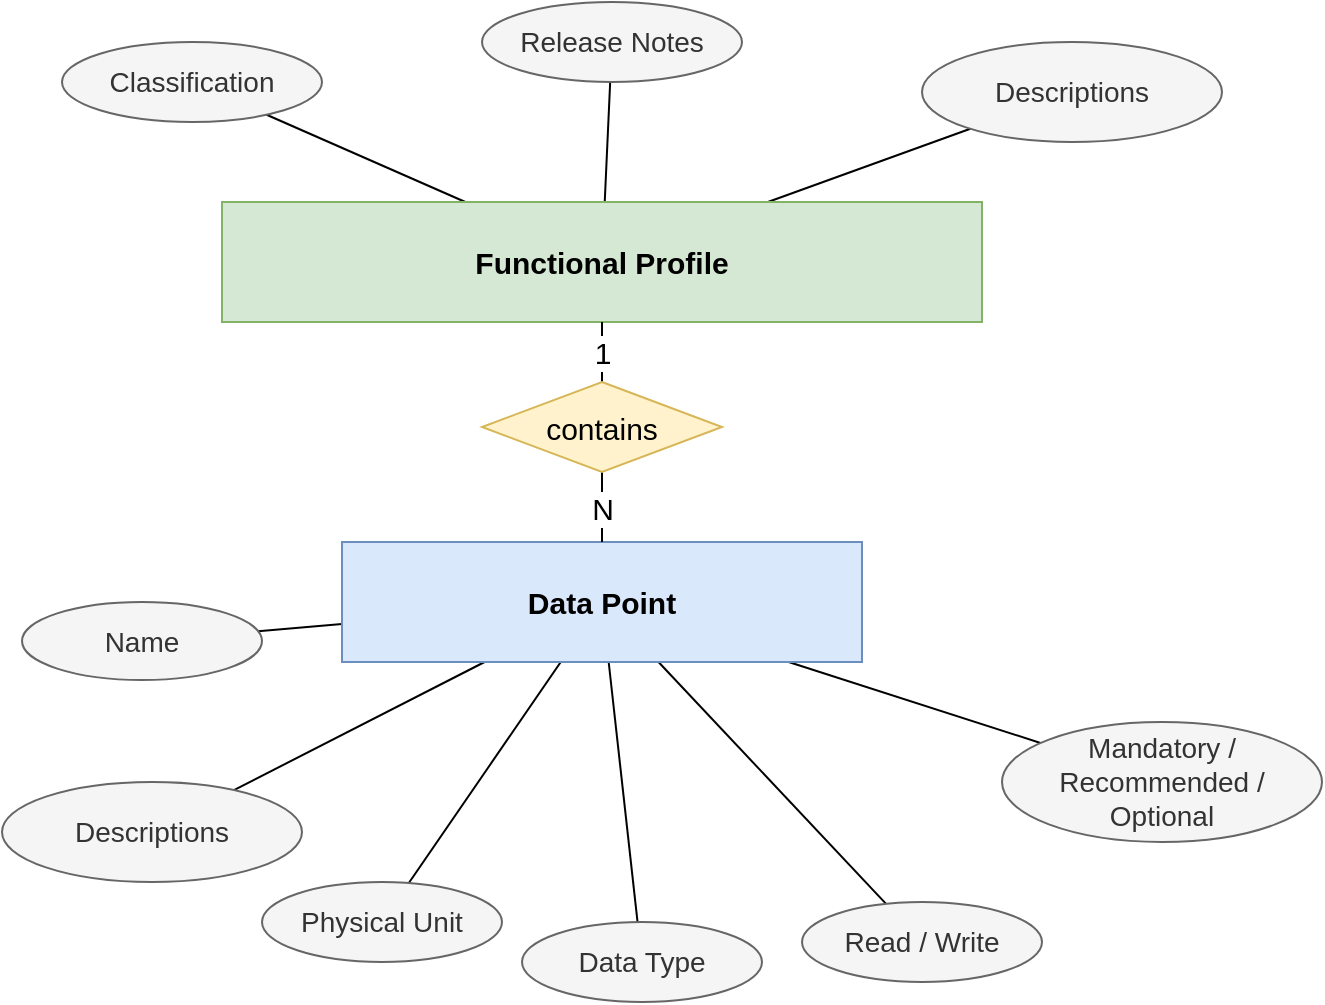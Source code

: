 <mxfile version="24.7.17">
  <diagram id="tKd-j2QoXDF06WTp_H1R" name="Functional Profile">
    <mxGraphModel dx="1098" dy="892" grid="1" gridSize="10" guides="1" tooltips="1" connect="1" arrows="1" fold="1" page="1" pageScale="1" pageWidth="1169" pageHeight="827" math="0" shadow="0">
      <root>
        <mxCell id="0" />
        <mxCell id="1" parent="0" />
        <mxCell id="LD4AkKPJEX8BpILxFHVp-9" value="" style="rounded=0;orthogonalLoop=1;jettySize=auto;html=1;fontSize=12;endArrow=none;endFill=0;" parent="1" source="LD4AkKPJEX8BpILxFHVp-6" target="LD4AkKPJEX8BpILxFHVp-8" edge="1">
          <mxGeometry relative="1" as="geometry" />
        </mxCell>
        <mxCell id="LD4AkKPJEX8BpILxFHVp-11" value="" style="rounded=0;orthogonalLoop=1;jettySize=auto;html=1;fontSize=12;endArrow=none;endFill=0;" parent="1" source="LD4AkKPJEX8BpILxFHVp-6" target="LD4AkKPJEX8BpILxFHVp-10" edge="1">
          <mxGeometry relative="1" as="geometry" />
        </mxCell>
        <mxCell id="LD4AkKPJEX8BpILxFHVp-28" value="" style="edgeStyle=none;rounded=0;orthogonalLoop=1;jettySize=auto;html=1;strokeColor=default;fontSize=12;endArrow=none;endFill=0;" parent="1" source="LD4AkKPJEX8BpILxFHVp-6" target="LD4AkKPJEX8BpILxFHVp-27" edge="1">
          <mxGeometry relative="1" as="geometry" />
        </mxCell>
        <mxCell id="LD4AkKPJEX8BpILxFHVp-6" value="Functional Profile" style="whiteSpace=wrap;html=1;align=center;fontSize=15;fillColor=#d5e8d4;strokeColor=#82b366;fontStyle=1" parent="1" vertex="1">
          <mxGeometry x="220" y="190" width="380" height="60" as="geometry" />
        </mxCell>
        <mxCell id="LD4AkKPJEX8BpILxFHVp-8" value="Classification" style="ellipse;whiteSpace=wrap;html=1;fillColor=#f5f5f5;fontColor=#333333;strokeColor=#666666;fontSize=14;" parent="1" vertex="1">
          <mxGeometry x="140" y="110" width="130" height="40" as="geometry" />
        </mxCell>
        <mxCell id="LD4AkKPJEX8BpILxFHVp-10" value="Release Notes" style="ellipse;whiteSpace=wrap;html=1;fillColor=#f5f5f5;fontColor=#333333;strokeColor=#666666;fontSize=14;" parent="1" vertex="1">
          <mxGeometry x="350" y="90" width="130" height="40" as="geometry" />
        </mxCell>
        <mxCell id="LD4AkKPJEX8BpILxFHVp-30" value="" style="edgeStyle=none;rounded=0;orthogonalLoop=1;jettySize=auto;html=1;strokeColor=default;fontSize=12;endArrow=none;endFill=0;" parent="1" source="LD4AkKPJEX8BpILxFHVp-22" target="LD4AkKPJEX8BpILxFHVp-29" edge="1">
          <mxGeometry relative="1" as="geometry" />
        </mxCell>
        <mxCell id="LD4AkKPJEX8BpILxFHVp-33" value="" style="edgeStyle=none;rounded=0;orthogonalLoop=1;jettySize=auto;html=1;strokeColor=default;fontSize=12;endArrow=none;endFill=0;" parent="1" source="LD4AkKPJEX8BpILxFHVp-22" target="LD4AkKPJEX8BpILxFHVp-32" edge="1">
          <mxGeometry relative="1" as="geometry" />
        </mxCell>
        <mxCell id="LD4AkKPJEX8BpILxFHVp-36" value="" style="edgeStyle=none;rounded=0;orthogonalLoop=1;jettySize=auto;html=1;strokeColor=default;fontSize=12;endArrow=none;endFill=0;" parent="1" source="LD4AkKPJEX8BpILxFHVp-22" target="LD4AkKPJEX8BpILxFHVp-35" edge="1">
          <mxGeometry relative="1" as="geometry" />
        </mxCell>
        <mxCell id="LD4AkKPJEX8BpILxFHVp-39" value="" style="edgeStyle=none;rounded=0;orthogonalLoop=1;jettySize=auto;html=1;strokeColor=default;fontSize=12;endArrow=none;endFill=0;" parent="1" source="LD4AkKPJEX8BpILxFHVp-22" target="LD4AkKPJEX8BpILxFHVp-38" edge="1">
          <mxGeometry relative="1" as="geometry" />
        </mxCell>
        <mxCell id="LD4AkKPJEX8BpILxFHVp-41" value="" style="edgeStyle=none;rounded=0;orthogonalLoop=1;jettySize=auto;html=1;strokeColor=default;fontSize=12;endArrow=none;endFill=0;" parent="1" source="LD4AkKPJEX8BpILxFHVp-22" target="LD4AkKPJEX8BpILxFHVp-40" edge="1">
          <mxGeometry relative="1" as="geometry" />
        </mxCell>
        <mxCell id="LD4AkKPJEX8BpILxFHVp-43" value="" style="edgeStyle=none;rounded=0;orthogonalLoop=1;jettySize=auto;html=1;strokeColor=default;fontSize=12;endArrow=none;endFill=0;" parent="1" source="LD4AkKPJEX8BpILxFHVp-22" target="LD4AkKPJEX8BpILxFHVp-42" edge="1">
          <mxGeometry relative="1" as="geometry" />
        </mxCell>
        <mxCell id="LD4AkKPJEX8BpILxFHVp-22" value="Data Point" style="whiteSpace=wrap;html=1;align=center;fontSize=15;fillColor=#dae8fc;strokeColor=#6c8ebf;fontStyle=1" parent="1" vertex="1">
          <mxGeometry x="280" y="360" width="260" height="60" as="geometry" />
        </mxCell>
        <mxCell id="LD4AkKPJEX8BpILxFHVp-27" value="Descriptions" style="ellipse;whiteSpace=wrap;html=1;fillColor=#f5f5f5;fontColor=#333333;strokeColor=#666666;fontSize=14;" parent="1" vertex="1">
          <mxGeometry x="570" y="110" width="150" height="50" as="geometry" />
        </mxCell>
        <mxCell id="LD4AkKPJEX8BpILxFHVp-29" value="Name" style="ellipse;whiteSpace=wrap;html=1;fillColor=#f5f5f5;fontColor=#333333;strokeColor=#666666;fontSize=14;" parent="1" vertex="1">
          <mxGeometry x="120" y="390" width="120" height="39" as="geometry" />
        </mxCell>
        <mxCell id="LD4AkKPJEX8BpILxFHVp-31" style="edgeStyle=none;rounded=0;orthogonalLoop=1;jettySize=auto;html=1;exitX=0.5;exitY=1;exitDx=0;exitDy=0;strokeColor=default;fontSize=12;" parent="1" source="LD4AkKPJEX8BpILxFHVp-22" target="LD4AkKPJEX8BpILxFHVp-22" edge="1">
          <mxGeometry relative="1" as="geometry" />
        </mxCell>
        <mxCell id="LD4AkKPJEX8BpILxFHVp-32" value="Physical Unit" style="ellipse;whiteSpace=wrap;html=1;fillColor=#f5f5f5;fontColor=#333333;strokeColor=#666666;fontSize=14;" parent="1" vertex="1">
          <mxGeometry x="240" y="530" width="120" height="40" as="geometry" />
        </mxCell>
        <mxCell id="LD4AkKPJEX8BpILxFHVp-35" value="Data Type" style="ellipse;whiteSpace=wrap;html=1;fillColor=#f5f5f5;fontColor=#333333;strokeColor=#666666;fontSize=14;" parent="1" vertex="1">
          <mxGeometry x="370" y="550" width="120" height="40" as="geometry" />
        </mxCell>
        <mxCell id="LD4AkKPJEX8BpILxFHVp-38" value="Read / Write" style="ellipse;whiteSpace=wrap;html=1;fillColor=#f5f5f5;fontColor=#333333;strokeColor=#666666;fontSize=14;" parent="1" vertex="1">
          <mxGeometry x="510" y="540" width="120" height="40" as="geometry" />
        </mxCell>
        <mxCell id="LD4AkKPJEX8BpILxFHVp-40" value="Mandatory / Recommended / Optional" style="ellipse;whiteSpace=wrap;html=1;fillColor=#f5f5f5;fontColor=#333333;strokeColor=#666666;fontSize=14;" parent="1" vertex="1">
          <mxGeometry x="610" y="450" width="160" height="60" as="geometry" />
        </mxCell>
        <mxCell id="LD4AkKPJEX8BpILxFHVp-42" value="Descriptions" style="ellipse;whiteSpace=wrap;html=1;fillColor=#f5f5f5;fontColor=#333333;strokeColor=#666666;fontSize=14;" parent="1" vertex="1">
          <mxGeometry x="110" y="480" width="150" height="50" as="geometry" />
        </mxCell>
        <mxCell id="Q_Q-4k93iJrwOQs1B63T-6" value="1" style="edgeStyle=orthogonalEdgeStyle;rounded=0;orthogonalLoop=1;jettySize=auto;html=1;strokeColor=default;fontSize=15;endArrow=none;endFill=0;exitX=0.5;exitY=0;exitDx=0;exitDy=0;" parent="1" source="Q_Q-4k93iJrwOQs1B63T-5" target="LD4AkKPJEX8BpILxFHVp-6" edge="1">
          <mxGeometry relative="1" as="geometry">
            <mxPoint x="290" y="290" as="sourcePoint" />
          </mxGeometry>
        </mxCell>
        <mxCell id="Q_Q-4k93iJrwOQs1B63T-7" value="N" style="edgeStyle=orthogonalEdgeStyle;rounded=0;orthogonalLoop=1;jettySize=auto;html=1;strokeColor=default;fontSize=15;endArrow=none;endFill=0;" parent="1" source="Q_Q-4k93iJrwOQs1B63T-5" target="LD4AkKPJEX8BpILxFHVp-22" edge="1">
          <mxGeometry relative="1" as="geometry" />
        </mxCell>
        <mxCell id="Q_Q-4k93iJrwOQs1B63T-5" value="contains" style="shape=rhombus;perimeter=rhombusPerimeter;whiteSpace=wrap;html=1;align=center;fontSize=15;fillColor=#fff2cc;strokeColor=#d6b656;" parent="1" vertex="1">
          <mxGeometry x="350" y="280" width="120" height="45" as="geometry" />
        </mxCell>
      </root>
    </mxGraphModel>
  </diagram>
</mxfile>
